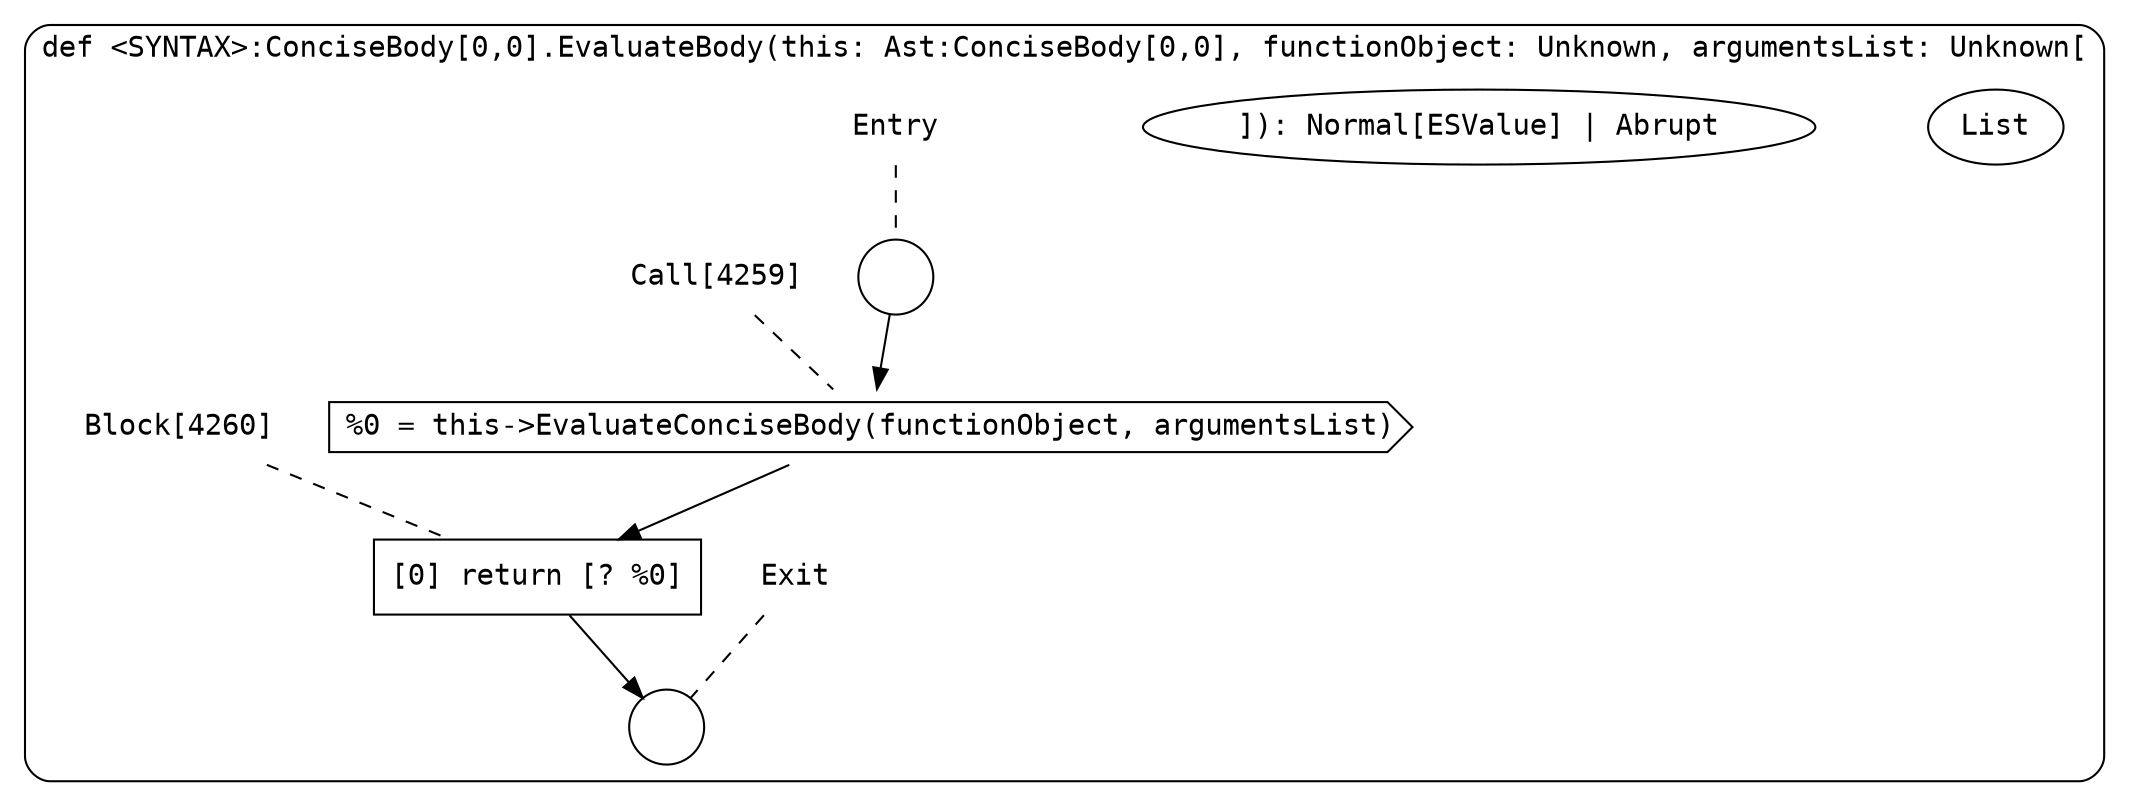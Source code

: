 digraph {
  graph [fontname = "Consolas"]
  node [fontname = "Consolas"]
  edge [fontname = "Consolas"]
  subgraph cluster1080 {
    label = "def <SYNTAX>:ConciseBody[0,0].EvaluateBody(this: Ast:ConciseBody[0,0], functionObject: Unknown, argumentsList: Unknown["List"]): Normal[ESValue] | Abrupt"
    style = rounded
    cluster1080_entry_name [shape=none, label=<<font color="black">Entry</font>>]
    cluster1080_entry_name -> cluster1080_entry [arrowhead=none, color="black", style=dashed]
    cluster1080_entry [shape=circle label=" " color="black" fillcolor="white" style=filled]
    cluster1080_entry -> node4259 [color="black"]
    cluster1080_exit_name [shape=none, label=<<font color="black">Exit</font>>]
    cluster1080_exit_name -> cluster1080_exit [arrowhead=none, color="black", style=dashed]
    cluster1080_exit [shape=circle label=" " color="black" fillcolor="white" style=filled]
    node4259_name [shape=none, label=<<font color="black">Call[4259]</font>>]
    node4259_name -> node4259 [arrowhead=none, color="black", style=dashed]
    node4259 [shape=cds, label=<<font color="black">%0 = this-&gt;EvaluateConciseBody(functionObject, argumentsList)</font>> color="black" fillcolor="white", style=filled]
    node4259 -> node4260 [color="black"]
    node4260_name [shape=none, label=<<font color="black">Block[4260]</font>>]
    node4260_name -> node4260 [arrowhead=none, color="black", style=dashed]
    node4260 [shape=box, label=<<font color="black">[0] return [? %0]<BR ALIGN="LEFT"/></font>> color="black" fillcolor="white", style=filled]
    node4260 -> cluster1080_exit [color="black"]
  }
}